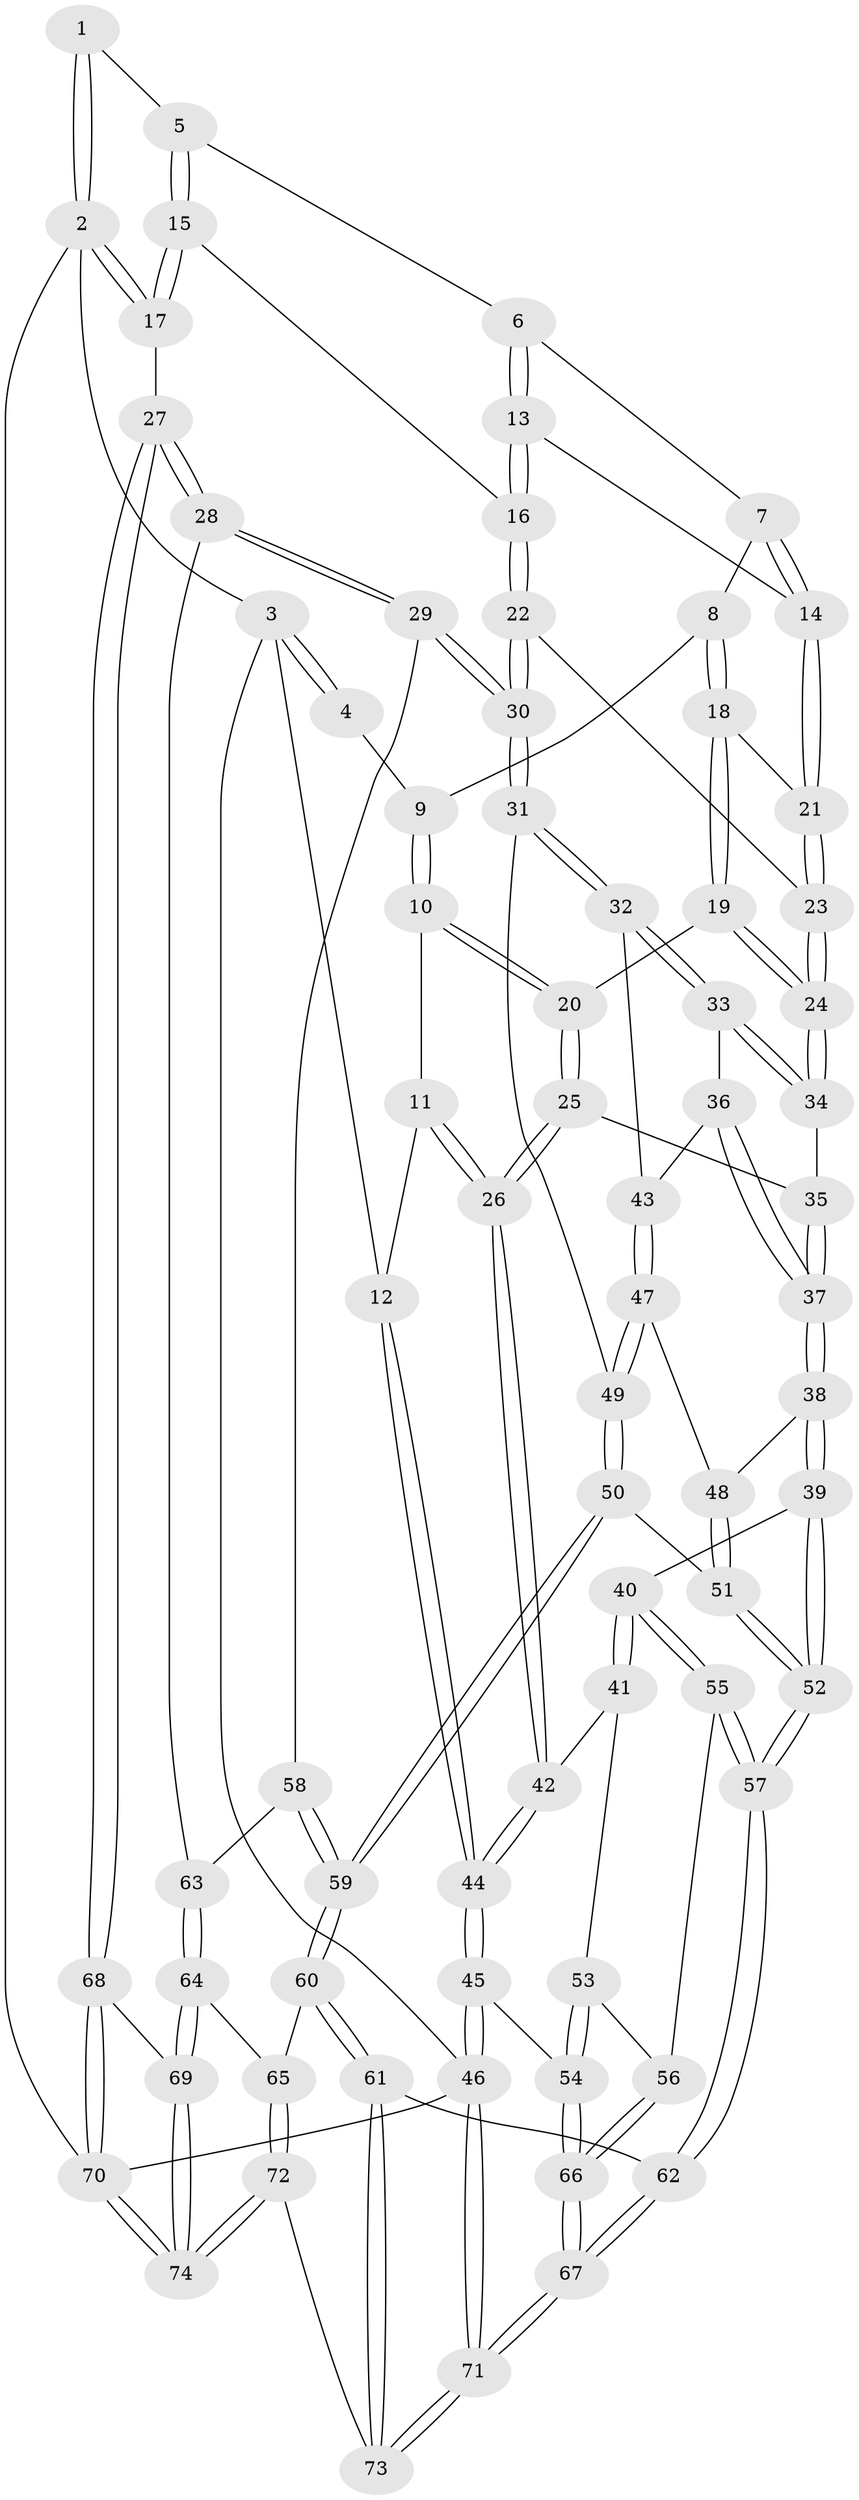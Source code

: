 // Generated by graph-tools (version 1.1) at 2025/38/03/09/25 02:38:38]
// undirected, 74 vertices, 182 edges
graph export_dot {
graph [start="1"]
  node [color=gray90,style=filled];
  1 [pos="+0.6468424583575401+0"];
  2 [pos="+1+0"];
  3 [pos="+0+0"];
  4 [pos="+0.43447915554378497+0"];
  5 [pos="+0.7427254604295845+0.08771316765999145"];
  6 [pos="+0.6551036599670975+0.15267257847067778"];
  7 [pos="+0.6237343510386455+0.16368718091595863"];
  8 [pos="+0.4910070319305985+0.1192916923305079"];
  9 [pos="+0.45869650805301515+0.05182922869365849"];
  10 [pos="+0.34882263084068704+0.20184220655643914"];
  11 [pos="+0+0"];
  12 [pos="+0+0"];
  13 [pos="+0.6700573695245498+0.23673895966382422"];
  14 [pos="+0.6072865255278165+0.23607474961749944"];
  15 [pos="+0.9028963556765527+0.22720644333693207"];
  16 [pos="+0.7874503311478925+0.3215836387276728"];
  17 [pos="+1+0.2090595525924303"];
  18 [pos="+0.4958631352121394+0.23798399746558896"];
  19 [pos="+0.4179699215998709+0.32686720737314606"];
  20 [pos="+0.36387013444163235+0.35142145865923197"];
  21 [pos="+0.5798036331256535+0.2667616470400357"];
  22 [pos="+0.7654254723082912+0.34877746278220767"];
  23 [pos="+0.6438960109597479+0.3785914546662369"];
  24 [pos="+0.6175344508710751+0.40500116650116413"];
  25 [pos="+0.32691664855293756+0.3913001244287715"];
  26 [pos="+0.2634254726289382+0.4163948951445113"];
  27 [pos="+1+0.6535536896211892"];
  28 [pos="+1+0.6548832235608333"];
  29 [pos="+0.8456415474562053+0.6131510639147542"];
  30 [pos="+0.8186633690647704+0.5984313014326704"];
  31 [pos="+0.8167629411133301+0.5985892927506649"];
  32 [pos="+0.7205778677175327+0.5707049787849168"];
  33 [pos="+0.6064709415990858+0.4632222116911421"];
  34 [pos="+0.603812875163116+0.44416477322441"];
  35 [pos="+0.4521461089503489+0.47213934173339056"];
  36 [pos="+0.5868747751734625+0.5085776894577207"];
  37 [pos="+0.4915722661564976+0.5915588787087473"];
  38 [pos="+0.4851624112998594+0.6225803612497951"];
  39 [pos="+0.4830583753495209+0.6242329433197237"];
  40 [pos="+0.4237712882829447+0.6501587342009815"];
  41 [pos="+0.35650055973143896+0.6364648733755539"];
  42 [pos="+0.2394436327225211+0.48955535897015157"];
  43 [pos="+0.6172263336733392+0.6054446890756963"];
  44 [pos="+0+0.70186986682306"];
  45 [pos="+0+0.7062390178903751"];
  46 [pos="+0+1"];
  47 [pos="+0.5941164970435843+0.6367551239243437"];
  48 [pos="+0.5788249408613111+0.6437674497938426"];
  49 [pos="+0.6880042060005293+0.6844209504251866"];
  50 [pos="+0.6587432639999085+0.750286312618665"];
  51 [pos="+0.5968465771989184+0.7394216075270297"];
  52 [pos="+0.5491191610595785+0.7724433734327588"];
  53 [pos="+0.3420562784121131+0.6622726035872115"];
  54 [pos="+0.14794665305133542+0.8106222686176509"];
  55 [pos="+0.4517042967736977+0.811175543153239"];
  56 [pos="+0.33964139188928605+0.8251488982876473"];
  57 [pos="+0.5034748151133144+0.8442582701647776"];
  58 [pos="+0.7588926717577247+0.7727838980126674"];
  59 [pos="+0.7023324216050357+0.8234969510006909"];
  60 [pos="+0.6988627297873508+0.8636005338360503"];
  61 [pos="+0.5299201097433232+0.8921402466307908"];
  62 [pos="+0.5146267421192513+0.870051175370239"];
  63 [pos="+0.8543634112362993+0.8226351058014447"];
  64 [pos="+0.8051036979874023+0.8996448470299395"];
  65 [pos="+0.7329671035672938+0.901765936327665"];
  66 [pos="+0.2342000266113186+0.8921388372769723"];
  67 [pos="+0.2547623112664606+0.9704773594540503"];
  68 [pos="+1+0.7838093658701846"];
  69 [pos="+0.8665081342500609+0.9452982622644245"];
  70 [pos="+1+1"];
  71 [pos="+0.28958163476733395+1"];
  72 [pos="+0.6648802825128254+1"];
  73 [pos="+0.49944520041648577+1"];
  74 [pos="+0.9022490949729719+1"];
  1 -- 2;
  1 -- 2;
  1 -- 5;
  2 -- 3;
  2 -- 17;
  2 -- 17;
  2 -- 70;
  3 -- 4;
  3 -- 4;
  3 -- 12;
  3 -- 46;
  4 -- 9;
  5 -- 6;
  5 -- 15;
  5 -- 15;
  6 -- 7;
  6 -- 13;
  6 -- 13;
  7 -- 8;
  7 -- 14;
  7 -- 14;
  8 -- 9;
  8 -- 18;
  8 -- 18;
  9 -- 10;
  9 -- 10;
  10 -- 11;
  10 -- 20;
  10 -- 20;
  11 -- 12;
  11 -- 26;
  11 -- 26;
  12 -- 44;
  12 -- 44;
  13 -- 14;
  13 -- 16;
  13 -- 16;
  14 -- 21;
  14 -- 21;
  15 -- 16;
  15 -- 17;
  15 -- 17;
  16 -- 22;
  16 -- 22;
  17 -- 27;
  18 -- 19;
  18 -- 19;
  18 -- 21;
  19 -- 20;
  19 -- 24;
  19 -- 24;
  20 -- 25;
  20 -- 25;
  21 -- 23;
  21 -- 23;
  22 -- 23;
  22 -- 30;
  22 -- 30;
  23 -- 24;
  23 -- 24;
  24 -- 34;
  24 -- 34;
  25 -- 26;
  25 -- 26;
  25 -- 35;
  26 -- 42;
  26 -- 42;
  27 -- 28;
  27 -- 28;
  27 -- 68;
  27 -- 68;
  28 -- 29;
  28 -- 29;
  28 -- 63;
  29 -- 30;
  29 -- 30;
  29 -- 58;
  30 -- 31;
  30 -- 31;
  31 -- 32;
  31 -- 32;
  31 -- 49;
  32 -- 33;
  32 -- 33;
  32 -- 43;
  33 -- 34;
  33 -- 34;
  33 -- 36;
  34 -- 35;
  35 -- 37;
  35 -- 37;
  36 -- 37;
  36 -- 37;
  36 -- 43;
  37 -- 38;
  37 -- 38;
  38 -- 39;
  38 -- 39;
  38 -- 48;
  39 -- 40;
  39 -- 52;
  39 -- 52;
  40 -- 41;
  40 -- 41;
  40 -- 55;
  40 -- 55;
  41 -- 42;
  41 -- 53;
  42 -- 44;
  42 -- 44;
  43 -- 47;
  43 -- 47;
  44 -- 45;
  44 -- 45;
  45 -- 46;
  45 -- 46;
  45 -- 54;
  46 -- 71;
  46 -- 71;
  46 -- 70;
  47 -- 48;
  47 -- 49;
  47 -- 49;
  48 -- 51;
  48 -- 51;
  49 -- 50;
  49 -- 50;
  50 -- 51;
  50 -- 59;
  50 -- 59;
  51 -- 52;
  51 -- 52;
  52 -- 57;
  52 -- 57;
  53 -- 54;
  53 -- 54;
  53 -- 56;
  54 -- 66;
  54 -- 66;
  55 -- 56;
  55 -- 57;
  55 -- 57;
  56 -- 66;
  56 -- 66;
  57 -- 62;
  57 -- 62;
  58 -- 59;
  58 -- 59;
  58 -- 63;
  59 -- 60;
  59 -- 60;
  60 -- 61;
  60 -- 61;
  60 -- 65;
  61 -- 62;
  61 -- 73;
  61 -- 73;
  62 -- 67;
  62 -- 67;
  63 -- 64;
  63 -- 64;
  64 -- 65;
  64 -- 69;
  64 -- 69;
  65 -- 72;
  65 -- 72;
  66 -- 67;
  66 -- 67;
  67 -- 71;
  67 -- 71;
  68 -- 69;
  68 -- 70;
  68 -- 70;
  69 -- 74;
  69 -- 74;
  70 -- 74;
  70 -- 74;
  71 -- 73;
  71 -- 73;
  72 -- 73;
  72 -- 74;
  72 -- 74;
}
